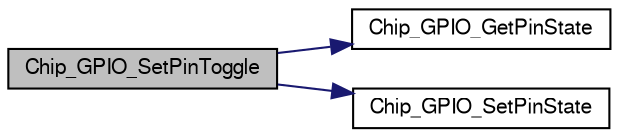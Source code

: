 digraph "Chip_GPIO_SetPinToggle"
{
  edge [fontname="FreeSans",fontsize="10",labelfontname="FreeSans",labelfontsize="10"];
  node [fontname="FreeSans",fontsize="10",shape=record];
  rankdir="LR";
  Node1 [label="Chip_GPIO_SetPinToggle",height=0.2,width=0.4,color="black", fillcolor="grey75", style="filled", fontcolor="black"];
  Node1 -> Node2 [color="midnightblue",fontsize="10",style="solid"];
  Node2 [label="Chip_GPIO_GetPinState",height=0.2,width=0.4,color="black", fillcolor="white", style="filled",URL="$group__GPIO__17XX__40XX.html#ga9f0e35190f01c706564a88f1f88cf716",tooltip="Get a GPIO pin state via the GPIO byte register. "];
  Node1 -> Node3 [color="midnightblue",fontsize="10",style="solid"];
  Node3 [label="Chip_GPIO_SetPinState",height=0.2,width=0.4,color="black", fillcolor="white", style="filled",URL="$group__GPIO__17XX__40XX.html#ga2d8db9f0a52f061d64e8cada713ae03e",tooltip="Set a GPIO pin state. "];
}
